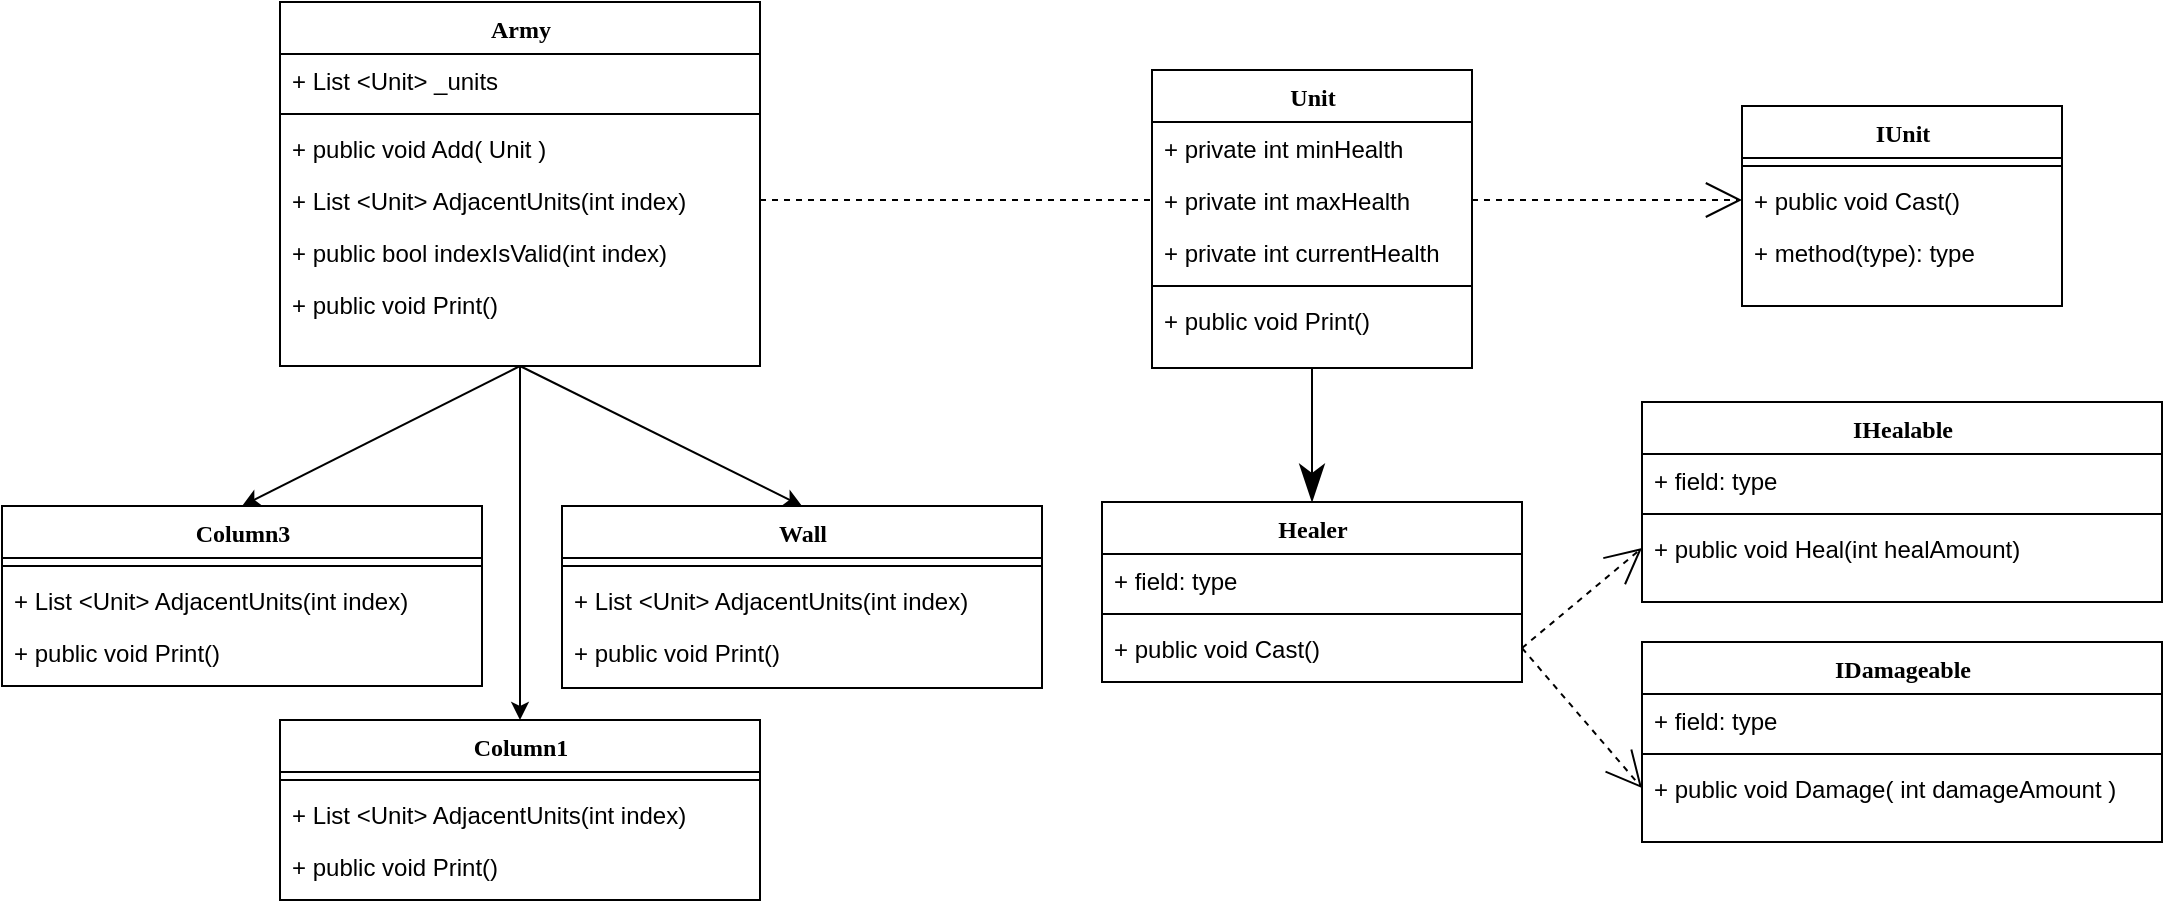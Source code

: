 <mxfile version="16.5.6" type="github" pages="2">
  <diagram name="Структура" id="9f46799a-70d6-7492-0946-bef42562c5a5">
    <mxGraphModel dx="1422" dy="762" grid="1" gridSize="10" guides="0" tooltips="1" connect="1" arrows="1" fold="1" page="1" pageScale="1" pageWidth="1169" pageHeight="827" background="none" math="0" shadow="0">
      <root>
        <mxCell id="0" />
        <mxCell id="1" parent="0" />
        <mxCell id="78961159f06e98e8-124" style="html=1;labelBackgroundColor=none;startFill=0;startSize=8;endArrow=classicThin;endFill=1;endSize=16;fontFamily=Verdana;fontSize=12;entryX=0.5;entryY=0;entryDx=0;entryDy=0;exitX=0.5;exitY=1;exitDx=0;exitDy=0;" parent="1" source="78961159f06e98e8-17" target="78961159f06e98e8-69" edge="1">
          <mxGeometry relative="1" as="geometry" />
        </mxCell>
        <mxCell id="78961159f06e98e8-17" value="Unit" style="swimlane;html=1;fontStyle=1;align=center;verticalAlign=top;childLayout=stackLayout;horizontal=1;startSize=26;horizontalStack=0;resizeParent=1;resizeLast=0;collapsible=1;marginBottom=0;swimlaneFillColor=#ffffff;rounded=0;shadow=0;comic=0;labelBackgroundColor=none;strokeWidth=1;fillColor=none;fontFamily=Verdana;fontSize=12" parent="1" vertex="1">
          <mxGeometry x="615" y="74" width="160" height="149" as="geometry" />
        </mxCell>
        <mxCell id="78961159f06e98e8-21" value="+ private int minHealth" style="text;html=1;strokeColor=none;fillColor=none;align=left;verticalAlign=top;spacingLeft=4;spacingRight=4;whiteSpace=wrap;overflow=hidden;rotatable=0;points=[[0,0.5],[1,0.5]];portConstraint=eastwest;" parent="78961159f06e98e8-17" vertex="1">
          <mxGeometry y="26" width="160" height="26" as="geometry" />
        </mxCell>
        <mxCell id="HIclassJUIiwZ_OQgA3m-4" value="+ private int maxHealth" style="text;html=1;strokeColor=none;fillColor=none;align=left;verticalAlign=top;spacingLeft=4;spacingRight=4;whiteSpace=wrap;overflow=hidden;rotatable=0;points=[[0,0.5],[1,0.5]];portConstraint=eastwest;" parent="78961159f06e98e8-17" vertex="1">
          <mxGeometry y="52" width="160" height="26" as="geometry" />
        </mxCell>
        <mxCell id="HIclassJUIiwZ_OQgA3m-5" value="+ private int currentHealth" style="text;html=1;strokeColor=none;fillColor=none;align=left;verticalAlign=top;spacingLeft=4;spacingRight=4;whiteSpace=wrap;overflow=hidden;rotatable=0;points=[[0,0.5],[1,0.5]];portConstraint=eastwest;" parent="78961159f06e98e8-17" vertex="1">
          <mxGeometry y="78" width="160" height="26" as="geometry" />
        </mxCell>
        <mxCell id="78961159f06e98e8-19" value="" style="line;html=1;strokeWidth=1;fillColor=none;align=left;verticalAlign=middle;spacingTop=-1;spacingLeft=3;spacingRight=3;rotatable=0;labelPosition=right;points=[];portConstraint=eastwest;" parent="78961159f06e98e8-17" vertex="1">
          <mxGeometry y="104" width="160" height="8" as="geometry" />
        </mxCell>
        <mxCell id="78961159f06e98e8-20" value="+ public void Print()" style="text;html=1;strokeColor=none;fillColor=none;align=left;verticalAlign=top;spacingLeft=4;spacingRight=4;whiteSpace=wrap;overflow=hidden;rotatable=0;points=[[0,0.5],[1,0.5]];portConstraint=eastwest;" parent="78961159f06e98e8-17" vertex="1">
          <mxGeometry y="112" width="160" height="26" as="geometry" />
        </mxCell>
        <mxCell id="78961159f06e98e8-122" style="html=1;labelBackgroundColor=none;startFill=0;startSize=8;endArrow=open;endFill=0;endSize=16;fontFamily=Verdana;fontSize=12;elbow=vertical;dashed=1;exitX=1;exitY=0.5;exitDx=0;exitDy=0;entryX=0;entryY=0.5;entryDx=0;entryDy=0;" parent="1" source="78961159f06e98e8-79" target="78961159f06e98e8-52" edge="1">
          <mxGeometry relative="1" as="geometry">
            <mxPoint x="600" y="332" as="sourcePoint" />
            <mxPoint x="740" y="489" as="targetPoint" />
          </mxGeometry>
        </mxCell>
        <mxCell id="78961159f06e98e8-30" value="IUnit" style="swimlane;html=1;fontStyle=1;align=center;verticalAlign=top;childLayout=stackLayout;horizontal=1;startSize=26;horizontalStack=0;resizeParent=1;resizeLast=0;collapsible=1;marginBottom=0;swimlaneFillColor=#ffffff;rounded=0;shadow=0;comic=0;labelBackgroundColor=none;strokeWidth=1;fillColor=none;fontFamily=Verdana;fontSize=12" parent="1" vertex="1">
          <mxGeometry x="910" y="92" width="160" height="100" as="geometry" />
        </mxCell>
        <mxCell id="78961159f06e98e8-38" value="" style="line;html=1;strokeWidth=1;fillColor=none;align=left;verticalAlign=middle;spacingTop=-1;spacingLeft=3;spacingRight=3;rotatable=0;labelPosition=right;points=[];portConstraint=eastwest;" parent="78961159f06e98e8-30" vertex="1">
          <mxGeometry y="26" width="160" height="8" as="geometry" />
        </mxCell>
        <mxCell id="78961159f06e98e8-42" value="+ public void Cast()" style="text;html=1;strokeColor=none;fillColor=none;align=left;verticalAlign=top;spacingLeft=4;spacingRight=4;whiteSpace=wrap;overflow=hidden;rotatable=0;points=[[0,0.5],[1,0.5]];portConstraint=eastwest;" parent="78961159f06e98e8-30" vertex="1">
          <mxGeometry y="34" width="160" height="26" as="geometry" />
        </mxCell>
        <mxCell id="78961159f06e98e8-39" value="+ method(type): type" style="text;html=1;strokeColor=none;fillColor=none;align=left;verticalAlign=top;spacingLeft=4;spacingRight=4;whiteSpace=wrap;overflow=hidden;rotatable=0;points=[[0,0.5],[1,0.5]];portConstraint=eastwest;" parent="78961159f06e98e8-30" vertex="1">
          <mxGeometry y="60" width="160" height="26" as="geometry" />
        </mxCell>
        <mxCell id="78961159f06e98e8-43" value="IHealable" style="swimlane;html=1;fontStyle=1;align=center;verticalAlign=top;childLayout=stackLayout;horizontal=1;startSize=26;horizontalStack=0;resizeParent=1;resizeLast=0;collapsible=1;marginBottom=0;swimlaneFillColor=#ffffff;rounded=0;shadow=0;comic=0;labelBackgroundColor=none;strokeWidth=1;fillColor=none;fontFamily=Verdana;fontSize=12" parent="1" vertex="1">
          <mxGeometry x="860" y="240" width="260" height="100" as="geometry" />
        </mxCell>
        <mxCell id="78961159f06e98e8-44" value="+ field: type" style="text;html=1;strokeColor=none;fillColor=none;align=left;verticalAlign=top;spacingLeft=4;spacingRight=4;whiteSpace=wrap;overflow=hidden;rotatable=0;points=[[0,0.5],[1,0.5]];portConstraint=eastwest;" parent="78961159f06e98e8-43" vertex="1">
          <mxGeometry y="26" width="260" height="26" as="geometry" />
        </mxCell>
        <mxCell id="78961159f06e98e8-51" value="" style="line;html=1;strokeWidth=1;fillColor=none;align=left;verticalAlign=middle;spacingTop=-1;spacingLeft=3;spacingRight=3;rotatable=0;labelPosition=right;points=[];portConstraint=eastwest;" parent="78961159f06e98e8-43" vertex="1">
          <mxGeometry y="52" width="260" height="8" as="geometry" />
        </mxCell>
        <mxCell id="78961159f06e98e8-52" value="+ public void Heal(int healAmount)" style="text;html=1;strokeColor=none;fillColor=none;align=left;verticalAlign=top;spacingLeft=4;spacingRight=4;whiteSpace=wrap;overflow=hidden;rotatable=0;points=[[0,0.5],[1,0.5]];portConstraint=eastwest;" parent="78961159f06e98e8-43" vertex="1">
          <mxGeometry y="60" width="260" height="26" as="geometry" />
        </mxCell>
        <mxCell id="78961159f06e98e8-69" value="Healer" style="swimlane;html=1;fontStyle=1;align=center;verticalAlign=top;childLayout=stackLayout;horizontal=1;startSize=26;horizontalStack=0;resizeParent=1;resizeLast=0;collapsible=1;marginBottom=0;swimlaneFillColor=#ffffff;rounded=0;shadow=0;comic=0;labelBackgroundColor=none;strokeWidth=1;fillColor=none;fontFamily=Verdana;fontSize=12" parent="1" vertex="1">
          <mxGeometry x="590" y="290" width="210" height="90" as="geometry" />
        </mxCell>
        <mxCell id="78961159f06e98e8-76" value="+ field: type" style="text;html=1;strokeColor=none;fillColor=none;align=left;verticalAlign=top;spacingLeft=4;spacingRight=4;whiteSpace=wrap;overflow=hidden;rotatable=0;points=[[0,0.5],[1,0.5]];portConstraint=eastwest;" parent="78961159f06e98e8-69" vertex="1">
          <mxGeometry y="26" width="210" height="26" as="geometry" />
        </mxCell>
        <mxCell id="78961159f06e98e8-77" value="" style="line;html=1;strokeWidth=1;fillColor=none;align=left;verticalAlign=middle;spacingTop=-1;spacingLeft=3;spacingRight=3;rotatable=0;labelPosition=right;points=[];portConstraint=eastwest;" parent="78961159f06e98e8-69" vertex="1">
          <mxGeometry y="52" width="210" height="8" as="geometry" />
        </mxCell>
        <mxCell id="78961159f06e98e8-79" value="+ public void Cast()" style="text;html=1;strokeColor=none;fillColor=none;align=left;verticalAlign=top;spacingLeft=4;spacingRight=4;whiteSpace=wrap;overflow=hidden;rotatable=0;points=[[0,0.5],[1,0.5]];portConstraint=eastwest;" parent="78961159f06e98e8-69" vertex="1">
          <mxGeometry y="60" width="210" height="26" as="geometry" />
        </mxCell>
        <mxCell id="78961159f06e98e8-121" style="html=1;labelBackgroundColor=none;startFill=0;startSize=8;endArrow=open;endFill=0;endSize=16;fontFamily=Verdana;fontSize=12;elbow=vertical;dashed=1;exitX=1;exitY=0.5;exitDx=0;exitDy=0;entryX=0;entryY=0.5;entryDx=0;entryDy=0;" parent="1" source="HIclassJUIiwZ_OQgA3m-4" target="78961159f06e98e8-42" edge="1">
          <mxGeometry relative="1" as="geometry">
            <mxPoint x="250" y="231.882" as="sourcePoint" />
          </mxGeometry>
        </mxCell>
        <mxCell id="GQG-RdJc4Jy22JIBHspP-1" value="IDamageable" style="swimlane;html=1;fontStyle=1;align=center;verticalAlign=top;childLayout=stackLayout;horizontal=1;startSize=26;horizontalStack=0;resizeParent=1;resizeLast=0;collapsible=1;marginBottom=0;swimlaneFillColor=#ffffff;rounded=0;shadow=0;comic=0;labelBackgroundColor=none;strokeWidth=1;fillColor=none;fontFamily=Verdana;fontSize=12" parent="1" vertex="1">
          <mxGeometry x="860" y="360" width="260" height="100" as="geometry" />
        </mxCell>
        <mxCell id="GQG-RdJc4Jy22JIBHspP-2" value="+ field: type" style="text;html=1;strokeColor=none;fillColor=none;align=left;verticalAlign=top;spacingLeft=4;spacingRight=4;whiteSpace=wrap;overflow=hidden;rotatable=0;points=[[0,0.5],[1,0.5]];portConstraint=eastwest;" parent="GQG-RdJc4Jy22JIBHspP-1" vertex="1">
          <mxGeometry y="26" width="260" height="26" as="geometry" />
        </mxCell>
        <mxCell id="GQG-RdJc4Jy22JIBHspP-6" value="" style="line;html=1;strokeWidth=1;fillColor=none;align=left;verticalAlign=middle;spacingTop=-1;spacingLeft=3;spacingRight=3;rotatable=0;labelPosition=right;points=[];portConstraint=eastwest;" parent="GQG-RdJc4Jy22JIBHspP-1" vertex="1">
          <mxGeometry y="52" width="260" height="8" as="geometry" />
        </mxCell>
        <mxCell id="GQG-RdJc4Jy22JIBHspP-7" value="+ public void Damage( int damageAmount )" style="text;html=1;strokeColor=none;fillColor=none;align=left;verticalAlign=top;spacingLeft=4;spacingRight=4;whiteSpace=wrap;overflow=hidden;rotatable=0;points=[[0,0.5],[1,0.5]];portConstraint=eastwest;" parent="GQG-RdJc4Jy22JIBHspP-1" vertex="1">
          <mxGeometry y="60" width="260" height="26" as="geometry" />
        </mxCell>
        <mxCell id="GQG-RdJc4Jy22JIBHspP-9" value="Army" style="swimlane;html=1;fontStyle=1;align=center;verticalAlign=top;childLayout=stackLayout;horizontal=1;startSize=26;horizontalStack=0;resizeParent=1;resizeLast=0;collapsible=1;marginBottom=0;swimlaneFillColor=#ffffff;rounded=0;shadow=0;comic=0;labelBackgroundColor=none;strokeWidth=1;fillColor=none;fontFamily=Verdana;fontSize=12" parent="1" vertex="1">
          <mxGeometry x="179" y="40" width="240" height="182" as="geometry" />
        </mxCell>
        <mxCell id="GQG-RdJc4Jy22JIBHspP-10" value="+ List &amp;lt;Unit&amp;gt; _units" style="text;html=1;strokeColor=none;fillColor=none;align=left;verticalAlign=top;spacingLeft=4;spacingRight=4;whiteSpace=wrap;overflow=hidden;rotatable=0;points=[[0,0.5],[1,0.5]];portConstraint=eastwest;" parent="GQG-RdJc4Jy22JIBHspP-9" vertex="1">
          <mxGeometry y="26" width="240" height="26" as="geometry" />
        </mxCell>
        <mxCell id="GQG-RdJc4Jy22JIBHspP-15" value="" style="line;html=1;strokeWidth=1;fillColor=none;align=left;verticalAlign=middle;spacingTop=-1;spacingLeft=3;spacingRight=3;rotatable=0;labelPosition=right;points=[];portConstraint=eastwest;" parent="GQG-RdJc4Jy22JIBHspP-9" vertex="1">
          <mxGeometry y="52" width="240" height="8" as="geometry" />
        </mxCell>
        <mxCell id="GQG-RdJc4Jy22JIBHspP-16" value="&lt;div&gt;+ public void Add( Unit )&lt;/div&gt;" style="text;html=1;strokeColor=none;fillColor=none;align=left;verticalAlign=top;spacingLeft=4;spacingRight=4;whiteSpace=wrap;overflow=hidden;rotatable=0;points=[[0,0.5],[1,0.5]];portConstraint=eastwest;" parent="GQG-RdJc4Jy22JIBHspP-9" vertex="1">
          <mxGeometry y="60" width="240" height="26" as="geometry" />
        </mxCell>
        <mxCell id="GQG-RdJc4Jy22JIBHspP-17" value="+ List &amp;lt;Unit&amp;gt; AdjacentUnits(int index)" style="text;html=1;strokeColor=none;fillColor=none;align=left;verticalAlign=top;spacingLeft=4;spacingRight=4;whiteSpace=wrap;overflow=hidden;rotatable=0;points=[[0,0.5],[1,0.5]];portConstraint=eastwest;" parent="GQG-RdJc4Jy22JIBHspP-9" vertex="1">
          <mxGeometry y="86" width="240" height="26" as="geometry" />
        </mxCell>
        <mxCell id="HIclassJUIiwZ_OQgA3m-2" value="+ public bool indexIsValid(int index)" style="text;html=1;strokeColor=none;fillColor=none;align=left;verticalAlign=top;spacingLeft=4;spacingRight=4;whiteSpace=wrap;overflow=hidden;rotatable=0;points=[[0,0.5],[1,0.5]];portConstraint=eastwest;" parent="GQG-RdJc4Jy22JIBHspP-9" vertex="1">
          <mxGeometry y="112" width="240" height="26" as="geometry" />
        </mxCell>
        <mxCell id="HIclassJUIiwZ_OQgA3m-3" value="+ public void Print()" style="text;html=1;strokeColor=none;fillColor=none;align=left;verticalAlign=top;spacingLeft=4;spacingRight=4;whiteSpace=wrap;overflow=hidden;rotatable=0;points=[[0,0.5],[1,0.5]];portConstraint=eastwest;" parent="GQG-RdJc4Jy22JIBHspP-9" vertex="1">
          <mxGeometry y="138" width="240" height="26" as="geometry" />
        </mxCell>
        <mxCell id="GQG-RdJc4Jy22JIBHspP-18" style="html=1;labelBackgroundColor=none;startFill=0;startSize=8;endArrow=open;endFill=0;endSize=16;fontFamily=Verdana;fontSize=12;elbow=vertical;dashed=1;exitX=1;exitY=0.5;exitDx=0;exitDy=0;entryX=0;entryY=0.5;entryDx=0;entryDy=0;" parent="1" source="78961159f06e98e8-79" target="GQG-RdJc4Jy22JIBHspP-7" edge="1">
          <mxGeometry relative="1" as="geometry">
            <mxPoint x="600" y="332" as="sourcePoint" />
            <mxPoint x="740" y="632" as="targetPoint" />
          </mxGeometry>
        </mxCell>
        <mxCell id="qrdXoDNGqeKWKB5XhvVL-1" value="Column1" style="swimlane;html=1;fontStyle=1;align=center;verticalAlign=top;childLayout=stackLayout;horizontal=1;startSize=26;horizontalStack=0;resizeParent=1;resizeLast=0;collapsible=1;marginBottom=0;swimlaneFillColor=#ffffff;rounded=0;shadow=0;comic=0;labelBackgroundColor=none;strokeWidth=1;fillColor=none;fontFamily=Verdana;fontSize=12" parent="1" vertex="1">
          <mxGeometry x="179" y="399" width="240" height="90" as="geometry" />
        </mxCell>
        <mxCell id="qrdXoDNGqeKWKB5XhvVL-3" value="" style="line;html=1;strokeWidth=1;fillColor=none;align=left;verticalAlign=middle;spacingTop=-1;spacingLeft=3;spacingRight=3;rotatable=0;labelPosition=right;points=[];portConstraint=eastwest;" parent="qrdXoDNGqeKWKB5XhvVL-1" vertex="1">
          <mxGeometry y="26" width="240" height="8" as="geometry" />
        </mxCell>
        <mxCell id="qrdXoDNGqeKWKB5XhvVL-5" value="+ List &amp;lt;Unit&amp;gt; AdjacentUnits(int index)" style="text;html=1;strokeColor=none;fillColor=none;align=left;verticalAlign=top;spacingLeft=4;spacingRight=4;whiteSpace=wrap;overflow=hidden;rotatable=0;points=[[0,0.5],[1,0.5]];portConstraint=eastwest;" parent="qrdXoDNGqeKWKB5XhvVL-1" vertex="1">
          <mxGeometry y="34" width="240" height="26" as="geometry" />
        </mxCell>
        <mxCell id="qrdXoDNGqeKWKB5XhvVL-7" value="+ public void Print()" style="text;html=1;strokeColor=none;fillColor=none;align=left;verticalAlign=top;spacingLeft=4;spacingRight=4;whiteSpace=wrap;overflow=hidden;rotatable=0;points=[[0,0.5],[1,0.5]];portConstraint=eastwest;" parent="qrdXoDNGqeKWKB5XhvVL-1" vertex="1">
          <mxGeometry y="60" width="240" height="26" as="geometry" />
        </mxCell>
        <mxCell id="qrdXoDNGqeKWKB5XhvVL-8" value="Wall" style="swimlane;html=1;fontStyle=1;align=center;verticalAlign=top;childLayout=stackLayout;horizontal=1;startSize=26;horizontalStack=0;resizeParent=1;resizeLast=0;collapsible=1;marginBottom=0;swimlaneFillColor=#ffffff;rounded=0;shadow=0;comic=0;labelBackgroundColor=none;strokeWidth=1;fillColor=none;fontFamily=Verdana;fontSize=12" parent="1" vertex="1">
          <mxGeometry x="320" y="292" width="240" height="91" as="geometry" />
        </mxCell>
        <mxCell id="qrdXoDNGqeKWKB5XhvVL-9" value="" style="line;html=1;strokeWidth=1;fillColor=none;align=left;verticalAlign=middle;spacingTop=-1;spacingLeft=3;spacingRight=3;rotatable=0;labelPosition=right;points=[];portConstraint=eastwest;" parent="qrdXoDNGqeKWKB5XhvVL-8" vertex="1">
          <mxGeometry y="26" width="240" height="8" as="geometry" />
        </mxCell>
        <mxCell id="qrdXoDNGqeKWKB5XhvVL-10" value="+ List &amp;lt;Unit&amp;gt; AdjacentUnits(int index)" style="text;html=1;strokeColor=none;fillColor=none;align=left;verticalAlign=top;spacingLeft=4;spacingRight=4;whiteSpace=wrap;overflow=hidden;rotatable=0;points=[[0,0.5],[1,0.5]];portConstraint=eastwest;" parent="qrdXoDNGqeKWKB5XhvVL-8" vertex="1">
          <mxGeometry y="34" width="240" height="26" as="geometry" />
        </mxCell>
        <mxCell id="qrdXoDNGqeKWKB5XhvVL-11" value="+ public void Print()" style="text;html=1;strokeColor=none;fillColor=none;align=left;verticalAlign=top;spacingLeft=4;spacingRight=4;whiteSpace=wrap;overflow=hidden;rotatable=0;points=[[0,0.5],[1,0.5]];portConstraint=eastwest;" parent="qrdXoDNGqeKWKB5XhvVL-8" vertex="1">
          <mxGeometry y="60" width="240" height="30" as="geometry" />
        </mxCell>
        <mxCell id="qrdXoDNGqeKWKB5XhvVL-12" value="Column3" style="swimlane;html=1;fontStyle=1;align=center;verticalAlign=top;childLayout=stackLayout;horizontal=1;startSize=26;horizontalStack=0;resizeParent=1;resizeLast=0;collapsible=1;marginBottom=0;swimlaneFillColor=#ffffff;rounded=0;shadow=0;comic=0;labelBackgroundColor=none;strokeWidth=1;fillColor=none;fontFamily=Verdana;fontSize=12" parent="1" vertex="1">
          <mxGeometry x="40" y="292" width="240" height="90" as="geometry" />
        </mxCell>
        <mxCell id="qrdXoDNGqeKWKB5XhvVL-13" value="" style="line;html=1;strokeWidth=1;fillColor=none;align=left;verticalAlign=middle;spacingTop=-1;spacingLeft=3;spacingRight=3;rotatable=0;labelPosition=right;points=[];portConstraint=eastwest;" parent="qrdXoDNGqeKWKB5XhvVL-12" vertex="1">
          <mxGeometry y="26" width="240" height="8" as="geometry" />
        </mxCell>
        <mxCell id="qrdXoDNGqeKWKB5XhvVL-14" value="+ List &amp;lt;Unit&amp;gt; AdjacentUnits(int index)" style="text;html=1;strokeColor=none;fillColor=none;align=left;verticalAlign=top;spacingLeft=4;spacingRight=4;whiteSpace=wrap;overflow=hidden;rotatable=0;points=[[0,0.5],[1,0.5]];portConstraint=eastwest;" parent="qrdXoDNGqeKWKB5XhvVL-12" vertex="1">
          <mxGeometry y="34" width="240" height="26" as="geometry" />
        </mxCell>
        <mxCell id="qrdXoDNGqeKWKB5XhvVL-15" value="+ public void Print()" style="text;html=1;strokeColor=none;fillColor=none;align=left;verticalAlign=top;spacingLeft=4;spacingRight=4;whiteSpace=wrap;overflow=hidden;rotatable=0;points=[[0,0.5],[1,0.5]];portConstraint=eastwest;" parent="qrdXoDNGqeKWKB5XhvVL-12" vertex="1">
          <mxGeometry y="60" width="240" height="26" as="geometry" />
        </mxCell>
        <mxCell id="qrdXoDNGqeKWKB5XhvVL-17" value="" style="endArrow=classic;html=1;rounded=0;entryX=0.5;entryY=0;entryDx=0;entryDy=0;exitX=0.5;exitY=1;exitDx=0;exitDy=0;" parent="1" source="GQG-RdJc4Jy22JIBHspP-9" target="qrdXoDNGqeKWKB5XhvVL-1" edge="1">
          <mxGeometry width="50" height="50" relative="1" as="geometry">
            <mxPoint x="150" y="582" as="sourcePoint" />
            <mxPoint x="50" y="112" as="targetPoint" />
          </mxGeometry>
        </mxCell>
        <mxCell id="qrdXoDNGqeKWKB5XhvVL-18" value="" style="endArrow=classic;html=1;rounded=0;entryX=0.5;entryY=0;entryDx=0;entryDy=0;exitX=0.5;exitY=1;exitDx=0;exitDy=0;" parent="1" source="GQG-RdJc4Jy22JIBHspP-9" target="qrdXoDNGqeKWKB5XhvVL-12" edge="1">
          <mxGeometry width="50" height="50" relative="1" as="geometry">
            <mxPoint x="340" y="602" as="sourcePoint" />
            <mxPoint x="110" y="198" as="targetPoint" />
          </mxGeometry>
        </mxCell>
        <mxCell id="qrdXoDNGqeKWKB5XhvVL-19" value="" style="endArrow=classic;html=1;rounded=0;exitX=0.5;exitY=1;exitDx=0;exitDy=0;entryX=0.5;entryY=0;entryDx=0;entryDy=0;" parent="1" source="GQG-RdJc4Jy22JIBHspP-9" target="qrdXoDNGqeKWKB5XhvVL-8" edge="1">
          <mxGeometry width="50" height="50" relative="1" as="geometry">
            <mxPoint x="50" y="392" as="sourcePoint" />
            <mxPoint x="240" y="332" as="targetPoint" />
          </mxGeometry>
        </mxCell>
        <mxCell id="qrdXoDNGqeKWKB5XhvVL-20" value="" style="endArrow=none;dashed=1;html=1;rounded=0;exitX=1;exitY=0.5;exitDx=0;exitDy=0;entryX=0;entryY=0.5;entryDx=0;entryDy=0;" parent="1" source="GQG-RdJc4Jy22JIBHspP-17" target="HIclassJUIiwZ_OQgA3m-4" edge="1">
          <mxGeometry width="50" height="50" relative="1" as="geometry">
            <mxPoint x="350" y="262" as="sourcePoint" />
            <mxPoint x="400" y="212" as="targetPoint" />
          </mxGeometry>
        </mxCell>
      </root>
    </mxGraphModel>
  </diagram>
  <diagram id="LrEoTK99fvRbfNdOxykC" name="Типы построений">
    <mxGraphModel dx="1422" dy="762" grid="1" gridSize="10" guides="1" tooltips="1" connect="1" arrows="1" fold="1" page="1" pageScale="1" pageWidth="850" pageHeight="1100" math="0" shadow="0">
      <root>
        <mxCell id="R5JlJ3jv8n5k8TAfMMNb-0" />
        <mxCell id="R5JlJ3jv8n5k8TAfMMNb-1" parent="R5JlJ3jv8n5k8TAfMMNb-0" />
        <mxCell id="R5JlJ3jv8n5k8TAfMMNb-2" value="0" style="shape=hexagon;perimeter=hexagonPerimeter2;whiteSpace=wrap;html=1;fixedSize=1;" vertex="1" parent="R5JlJ3jv8n5k8TAfMMNb-1">
          <mxGeometry x="300" y="80" width="80" height="80" as="geometry" />
        </mxCell>
        <mxCell id="R5JlJ3jv8n5k8TAfMMNb-3" value="1" style="shape=hexagon;perimeter=hexagonPerimeter2;whiteSpace=wrap;html=1;fixedSize=1;" vertex="1" parent="R5JlJ3jv8n5k8TAfMMNb-1">
          <mxGeometry x="240" y="120" width="80" height="80" as="geometry" />
        </mxCell>
        <mxCell id="R5JlJ3jv8n5k8TAfMMNb-4" value="2" style="shape=hexagon;perimeter=hexagonPerimeter2;whiteSpace=wrap;html=1;fixedSize=1;" vertex="1" parent="R5JlJ3jv8n5k8TAfMMNb-1">
          <mxGeometry x="360" y="120" width="80" height="80" as="geometry" />
        </mxCell>
        <mxCell id="R5JlJ3jv8n5k8TAfMMNb-5" value="3" style="shape=hexagon;perimeter=hexagonPerimeter2;whiteSpace=wrap;html=1;fixedSize=1;" vertex="1" parent="R5JlJ3jv8n5k8TAfMMNb-1">
          <mxGeometry x="300" y="160" width="80" height="80" as="geometry" />
        </mxCell>
        <mxCell id="R5JlJ3jv8n5k8TAfMMNb-6" value="4" style="shape=hexagon;perimeter=hexagonPerimeter2;whiteSpace=wrap;html=1;fixedSize=1;" vertex="1" parent="R5JlJ3jv8n5k8TAfMMNb-1">
          <mxGeometry x="240" y="200" width="80" height="80" as="geometry" />
        </mxCell>
        <mxCell id="R5JlJ3jv8n5k8TAfMMNb-7" value="5" style="shape=hexagon;perimeter=hexagonPerimeter2;whiteSpace=wrap;html=1;fixedSize=1;" vertex="1" parent="R5JlJ3jv8n5k8TAfMMNb-1">
          <mxGeometry x="360" y="200" width="80" height="80" as="geometry" />
        </mxCell>
        <mxCell id="R5JlJ3jv8n5k8TAfMMNb-8" value="7" style="shape=hexagon;perimeter=hexagonPerimeter2;whiteSpace=wrap;html=1;fixedSize=1;" vertex="1" parent="R5JlJ3jv8n5k8TAfMMNb-1">
          <mxGeometry x="240" y="280" width="80" height="80" as="geometry" />
        </mxCell>
        <mxCell id="R5JlJ3jv8n5k8TAfMMNb-9" value="6" style="shape=hexagon;perimeter=hexagonPerimeter2;whiteSpace=wrap;html=1;fixedSize=1;" vertex="1" parent="R5JlJ3jv8n5k8TAfMMNb-1">
          <mxGeometry x="300" y="240" width="80" height="80" as="geometry" />
        </mxCell>
        <mxCell id="R5JlJ3jv8n5k8TAfMMNb-10" value="8" style="shape=hexagon;perimeter=hexagonPerimeter2;whiteSpace=wrap;html=1;fixedSize=1;" vertex="1" parent="R5JlJ3jv8n5k8TAfMMNb-1">
          <mxGeometry x="360" y="280" width="80" height="80" as="geometry" />
        </mxCell>
      </root>
    </mxGraphModel>
  </diagram>
</mxfile>

